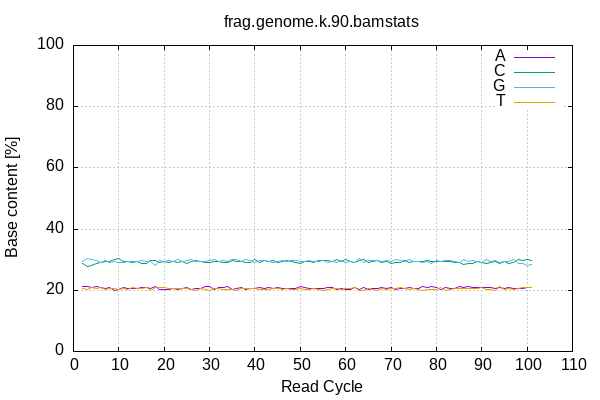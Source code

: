 
            set terminal png size 600,400 truecolor
            set output "frag.genome.k.90/acgt-cycles.png"
            set grid xtics ytics y2tics back lc rgb "#cccccc"
            set style line 1 linecolor rgb "green"
            set style line 2 linecolor rgb "red"
            set style line 3 linecolor rgb "black"
            set style line 4 linecolor rgb "blue"
            set style increment user
            set ylabel "Base content [%]"
            set xlabel "Read Cycle"
            set yrange [0:100]
            set title "frag.genome.k.90.bamstats"
            plot '-' w l ti 'A', '-' w l ti 'C', '-' w l ti 'G', '-' w l ti 'T'
        2	21.22
3	21.31
4	20.93
5	21.15
6	20.76
7	20.63
8	20.97
9	19.85
10	20.32
11	21.07
12	20.63
13	20.66
14	20.70
15	20.89
16	20.82
17	20.69
18	21.09
19	20.28
20	20.27
21	20.42
22	20.63
23	20.31
24	20.56
25	20.80
26	20.32
27	20.72
28	20.68
29	21.28
30	21.13
31	20.13
32	20.88
33	21.02
34	21.10
35	20.28
36	20.72
37	20.81
38	20.31
39	20.54
40	20.44
41	20.91
42	20.50
43	20.78
44	20.62
45	20.92
46	20.45
47	20.59
48	20.70
49	20.70
50	21.19
51	20.92
52	20.44
53	20.70
54	20.43
55	20.46
56	20.86
57	20.90
58	20.36
59	20.75
60	20.37
61	20.24
62	20.81
63	20.20
64	21.04
65	20.32
66	20.51
67	20.56
68	20.85
69	20.74
70	21.02
71	20.31
72	20.54
73	20.45
74	20.85
75	20.72
76	20.68
77	21.34
78	20.80
79	21.35
80	20.78
81	20.33
82	20.78
83	20.74
84	20.72
85	21.13
86	20.77
87	21.15
88	20.88
89	20.77
90	21.03
91	20.79
92	21.00
93	20.75
94	20.76
95	20.63
96	20.85
97	20.52
98	20.75
99	20.64
100	21.07
101	20.86
end
2	28.83
3	27.81
4	28.16
5	28.66
6	29.12
7	29.43
8	29.45
9	30.12
10	30.43
11	29.26
12	29.46
13	28.95
14	29.31
15	28.84
16	28.86
17	29.82
18	29.63
19	29.06
20	29.27
21	29.22
22	29.35
23	28.98
24	29.46
25	28.81
26	29.38
27	29.80
28	29.33
29	28.98
30	29.19
31	29.33
32	29.32
33	29.22
34	29.21
35	29.59
36	29.46
37	29.45
38	29.06
39	29.06
40	29.97
41	29.06
42	29.64
43	29.54
44	29.80
45	29.16
46	29.34
47	29.68
48	29.41
49	29.15
50	28.83
51	29.57
52	29.41
53	29.10
54	29.79
55	29.58
56	29.89
57	29.34
58	29.99
59	29.25
60	30.19
61	29.56
62	29.12
63	29.63
64	29.93
65	29.22
66	29.32
67	29.80
68	29.05
69	29.29
70	28.91
71	29.00
72	29.03
73	29.62
74	29.05
75	29.33
76	29.52
77	29.50
78	29.59
79	29.57
80	29.45
81	29.39
82	29.54
83	29.38
84	29.21
85	28.96
86	28.54
87	28.75
88	28.75
89	29.31
90	29.05
91	28.75
92	29.23
93	29.40
94	28.88
95	29.49
96	28.87
97	29.21
98	29.93
99	29.60
100	30.02
101	29.73
end
2	29.49
3	30.52
4	29.96
5	29.70
6	29.21
7	29.61
8	29.10
9	29.42
10	29.05
11	28.99
12	29.57
13	29.51
14	29.41
15	29.73
16	29.50
17	29.41
18	28.24
19	29.59
20	29.53
21	29.70
22	29.40
23	30.11
24	29.43
25	29.84
26	30.12
27	29.42
28	29.51
29	29.41
30	29.61
31	30.01
32	29.32
33	29.61
34	29.40
35	29.96
36	30.02
37	29.25
38	30.04
39	29.79
40	29.02
41	29.73
42	29.69
43	29.46
44	29.01
45	29.32
46	29.84
47	29.27
48	29.78
49	29.89
50	29.55
51	29.35
52	29.79
53	29.49
54	29.43
55	29.90
56	29.14
57	29.29
58	29.15
59	29.82
60	28.96
61	29.54
62	29.21
63	30.25
64	29.23
65	29.73
66	29.88
67	29.65
68	29.44
69	29.69
70	29.55
71	30.16
72	29.63
73	29.39
74	29.96
75	29.45
76	29.39
77	29.20
78	29.49
79	28.91
80	29.59
81	29.42
82	29.73
83	29.58
84	29.52
85	29.21
86	29.97
87	29.39
88	29.84
89	29.47
90	29.15
91	30.16
92	29.52
93	29.79
94	29.16
95	29.49
96	29.57
97	30.03
98	28.72
99	28.83
100	27.96
101	28.40
end
2	20.46
3	20.35
4	20.95
5	20.49
6	20.91
7	20.33
8	20.48
9	20.61
10	20.20
11	20.69
12	20.35
13	20.88
14	20.58
15	20.54
16	20.82
17	20.08
18	21.04
19	21.07
20	20.93
21	20.65
22	20.61
23	20.60
24	20.56
25	20.55
26	20.18
27	20.06
28	20.48
29	20.33
30	20.07
31	20.53
32	20.48
33	20.16
34	20.29
35	20.17
36	19.80
37	20.49
38	20.60
39	20.61
40	20.57
41	20.30
42	20.16
43	20.21
44	20.56
45	20.60
46	20.37
47	20.47
48	20.11
49	20.27
50	20.43
51	20.17
52	20.36
53	20.71
54	20.35
55	20.05
56	20.11
57	20.47
58	20.51
59	20.18
60	20.48
61	20.65
62	20.86
63	19.91
64	19.80
65	20.72
66	20.30
67	19.99
68	20.65
69	20.28
70	20.52
71	20.54
72	20.79
73	20.53
74	20.14
75	20.49
76	20.41
77	19.96
78	20.11
79	20.17
80	20.18
81	20.87
82	19.95
83	20.30
84	20.55
85	20.70
86	20.72
87	20.71
88	20.53
89	20.44
90	20.77
91	20.30
92	20.25
93	20.06
94	21.19
95	20.39
96	20.70
97	20.24
98	20.61
99	20.94
100	20.96
101	21.01
end
